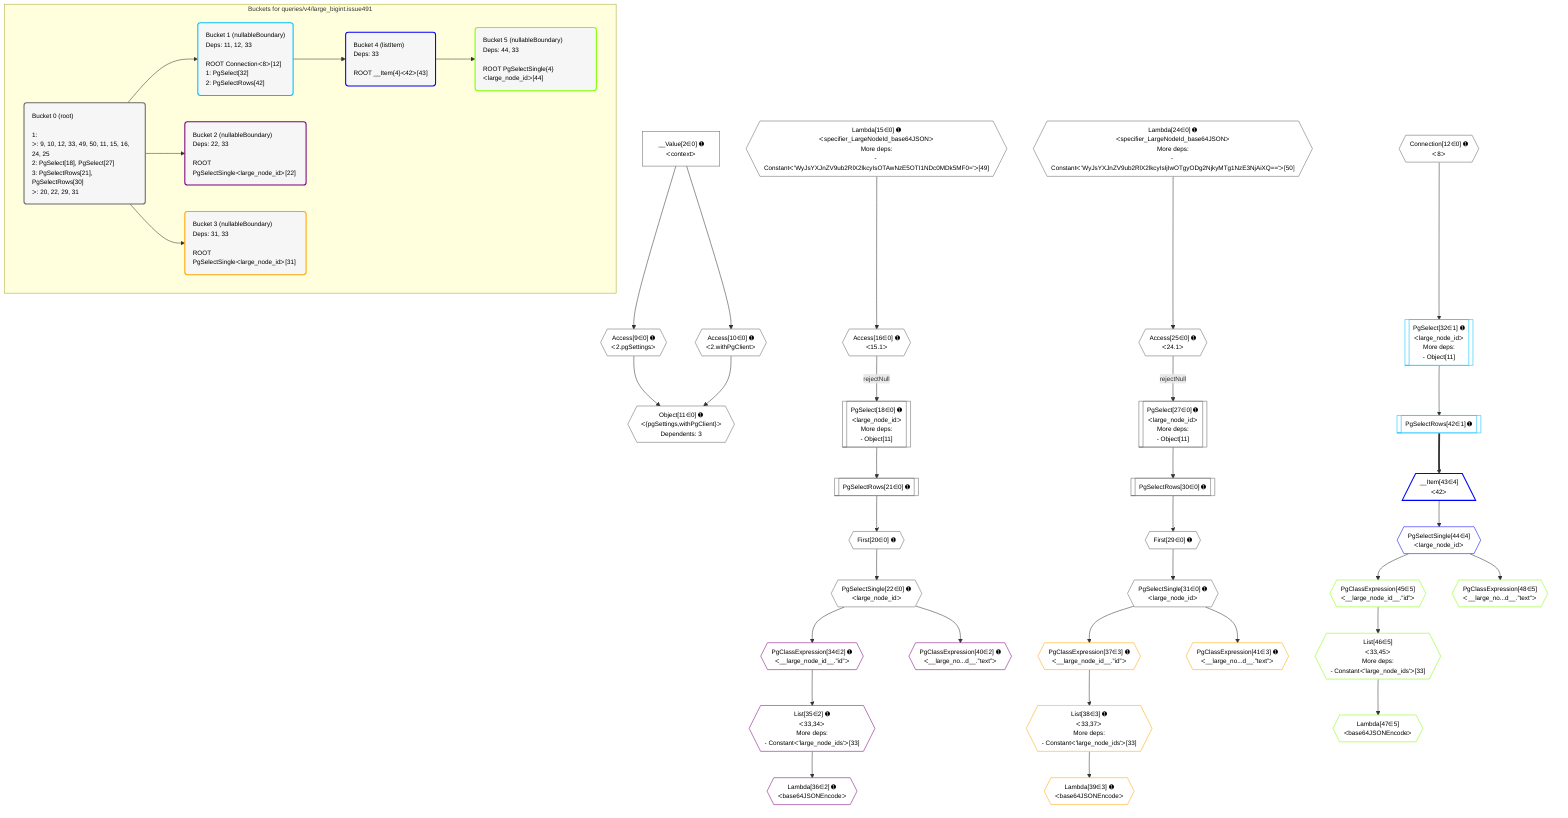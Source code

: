 %%{init: {'themeVariables': { 'fontSize': '12px'}}}%%
graph TD
    classDef path fill:#eee,stroke:#000,color:#000
    classDef plan fill:#fff,stroke-width:1px,color:#000
    classDef itemplan fill:#fff,stroke-width:2px,color:#000
    classDef unbatchedplan fill:#dff,stroke-width:1px,color:#000
    classDef sideeffectplan fill:#fcc,stroke-width:2px,color:#000
    classDef bucket fill:#f6f6f6,color:#000,stroke-width:2px,text-align:left

    subgraph "Buckets for queries/v4/large_bigint.issue491"
    Bucket0("Bucket 0 (root)<br /><br />1: <br />ᐳ: 9, 10, 12, 33, 49, 50, 11, 15, 16, 24, 25<br />2: PgSelect[18], PgSelect[27]<br />3: PgSelectRows[21], PgSelectRows[30]<br />ᐳ: 20, 22, 29, 31"):::bucket
    Bucket1("Bucket 1 (nullableBoundary)<br />Deps: 11, 12, 33<br /><br />ROOT Connectionᐸ8ᐳ[12]<br />1: PgSelect[32]<br />2: PgSelectRows[42]"):::bucket
    Bucket2("Bucket 2 (nullableBoundary)<br />Deps: 22, 33<br /><br />ROOT PgSelectSingleᐸlarge_node_idᐳ[22]"):::bucket
    Bucket3("Bucket 3 (nullableBoundary)<br />Deps: 31, 33<br /><br />ROOT PgSelectSingleᐸlarge_node_idᐳ[31]"):::bucket
    Bucket4("Bucket 4 (listItem)<br />Deps: 33<br /><br />ROOT __Item{4}ᐸ42ᐳ[43]"):::bucket
    Bucket5("Bucket 5 (nullableBoundary)<br />Deps: 44, 33<br /><br />ROOT PgSelectSingle{4}ᐸlarge_node_idᐳ[44]"):::bucket
    end
    Bucket0 --> Bucket1 & Bucket2 & Bucket3
    Bucket1 --> Bucket4
    Bucket4 --> Bucket5

    %% plan dependencies
    Object11{{"Object[11∈0] ➊<br />ᐸ{pgSettings,withPgClient}ᐳ<br />Dependents: 3"}}:::plan
    Access9{{"Access[9∈0] ➊<br />ᐸ2.pgSettingsᐳ"}}:::plan
    Access10{{"Access[10∈0] ➊<br />ᐸ2.withPgClientᐳ"}}:::plan
    Access9 & Access10 --> Object11
    PgSelect18[["PgSelect[18∈0] ➊<br />ᐸlarge_node_idᐳ<br />More deps:<br />- Object[11]"]]:::plan
    Access16{{"Access[16∈0] ➊<br />ᐸ15.1ᐳ"}}:::plan
    Access16 -->|rejectNull| PgSelect18
    PgSelect27[["PgSelect[27∈0] ➊<br />ᐸlarge_node_idᐳ<br />More deps:<br />- Object[11]"]]:::plan
    Access25{{"Access[25∈0] ➊<br />ᐸ24.1ᐳ"}}:::plan
    Access25 -->|rejectNull| PgSelect27
    __Value2["__Value[2∈0] ➊<br />ᐸcontextᐳ"]:::plan
    __Value2 --> Access9
    __Value2 --> Access10
    Lambda15{{"Lambda[15∈0] ➊<br />ᐸspecifier_LargeNodeId_base64JSONᐳ<br />More deps:<br />- Constantᐸ'WyJsYXJnZV9ub2RlX2lkcyIsOTAwNzE5OTI1NDc0MDk5MF0='ᐳ[49]"}}:::plan
    Lambda15 --> Access16
    First20{{"First[20∈0] ➊"}}:::plan
    PgSelectRows21[["PgSelectRows[21∈0] ➊"]]:::plan
    PgSelectRows21 --> First20
    PgSelect18 --> PgSelectRows21
    PgSelectSingle22{{"PgSelectSingle[22∈0] ➊<br />ᐸlarge_node_idᐳ"}}:::plan
    First20 --> PgSelectSingle22
    Lambda24{{"Lambda[24∈0] ➊<br />ᐸspecifier_LargeNodeId_base64JSONᐳ<br />More deps:<br />- Constantᐸ'WyJsYXJnZV9ub2RlX2lkcyIsIjIwOTgyODg2NjkyMTg1NzE3NjAiXQ=='ᐳ[50]"}}:::plan
    Lambda24 --> Access25
    First29{{"First[29∈0] ➊"}}:::plan
    PgSelectRows30[["PgSelectRows[30∈0] ➊"]]:::plan
    PgSelectRows30 --> First29
    PgSelect27 --> PgSelectRows30
    PgSelectSingle31{{"PgSelectSingle[31∈0] ➊<br />ᐸlarge_node_idᐳ"}}:::plan
    First29 --> PgSelectSingle31
    Connection12{{"Connection[12∈0] ➊<br />ᐸ8ᐳ"}}:::plan
    PgSelect32[["PgSelect[32∈1] ➊<br />ᐸlarge_node_idᐳ<br />More deps:<br />- Object[11]"]]:::plan
    Connection12 --> PgSelect32
    PgSelectRows42[["PgSelectRows[42∈1] ➊"]]:::plan
    PgSelect32 --> PgSelectRows42
    List35{{"List[35∈2] ➊<br />ᐸ33,34ᐳ<br />More deps:<br />- Constantᐸ'large_node_ids'ᐳ[33]"}}:::plan
    PgClassExpression34{{"PgClassExpression[34∈2] ➊<br />ᐸ__large_node_id__.”id”ᐳ"}}:::plan
    PgClassExpression34 --> List35
    PgSelectSingle22 --> PgClassExpression34
    Lambda36{{"Lambda[36∈2] ➊<br />ᐸbase64JSONEncodeᐳ"}}:::plan
    List35 --> Lambda36
    PgClassExpression40{{"PgClassExpression[40∈2] ➊<br />ᐸ__large_no...d__.”text”ᐳ"}}:::plan
    PgSelectSingle22 --> PgClassExpression40
    List38{{"List[38∈3] ➊<br />ᐸ33,37ᐳ<br />More deps:<br />- Constantᐸ'large_node_ids'ᐳ[33]"}}:::plan
    PgClassExpression37{{"PgClassExpression[37∈3] ➊<br />ᐸ__large_node_id__.”id”ᐳ"}}:::plan
    PgClassExpression37 --> List38
    PgSelectSingle31 --> PgClassExpression37
    Lambda39{{"Lambda[39∈3] ➊<br />ᐸbase64JSONEncodeᐳ"}}:::plan
    List38 --> Lambda39
    PgClassExpression41{{"PgClassExpression[41∈3] ➊<br />ᐸ__large_no...d__.”text”ᐳ"}}:::plan
    PgSelectSingle31 --> PgClassExpression41
    __Item43[/"__Item[43∈4]<br />ᐸ42ᐳ"\]:::itemplan
    PgSelectRows42 ==> __Item43
    PgSelectSingle44{{"PgSelectSingle[44∈4]<br />ᐸlarge_node_idᐳ"}}:::plan
    __Item43 --> PgSelectSingle44
    List46{{"List[46∈5]<br />ᐸ33,45ᐳ<br />More deps:<br />- Constantᐸ'large_node_ids'ᐳ[33]"}}:::plan
    PgClassExpression45{{"PgClassExpression[45∈5]<br />ᐸ__large_node_id__.”id”ᐳ"}}:::plan
    PgClassExpression45 --> List46
    PgSelectSingle44 --> PgClassExpression45
    Lambda47{{"Lambda[47∈5]<br />ᐸbase64JSONEncodeᐳ"}}:::plan
    List46 --> Lambda47
    PgClassExpression48{{"PgClassExpression[48∈5]<br />ᐸ__large_no...d__.”text”ᐳ"}}:::plan
    PgSelectSingle44 --> PgClassExpression48

    %% define steps
    classDef bucket0 stroke:#696969
    class Bucket0,__Value2,Access9,Access10,Object11,Connection12,Lambda15,Access16,PgSelect18,First20,PgSelectRows21,PgSelectSingle22,Lambda24,Access25,PgSelect27,First29,PgSelectRows30,PgSelectSingle31 bucket0
    classDef bucket1 stroke:#00bfff
    class Bucket1,PgSelect32,PgSelectRows42 bucket1
    classDef bucket2 stroke:#7f007f
    class Bucket2,PgClassExpression34,List35,Lambda36,PgClassExpression40 bucket2
    classDef bucket3 stroke:#ffa500
    class Bucket3,PgClassExpression37,List38,Lambda39,PgClassExpression41 bucket3
    classDef bucket4 stroke:#0000ff
    class Bucket4,__Item43,PgSelectSingle44 bucket4
    classDef bucket5 stroke:#7fff00
    class Bucket5,PgClassExpression45,List46,Lambda47,PgClassExpression48 bucket5